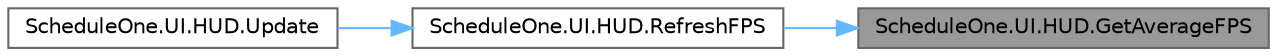 digraph "ScheduleOne.UI.HUD.GetAverageFPS"
{
 // LATEX_PDF_SIZE
  bgcolor="transparent";
  edge [fontname=Helvetica,fontsize=10,labelfontname=Helvetica,labelfontsize=10];
  node [fontname=Helvetica,fontsize=10,shape=box,height=0.2,width=0.4];
  rankdir="RL";
  Node1 [id="Node000001",label="ScheduleOne.UI.HUD.GetAverageFPS",height=0.2,width=0.4,color="gray40", fillcolor="grey60", style="filled", fontcolor="black",tooltip=" "];
  Node1 -> Node2 [id="edge1_Node000001_Node000002",dir="back",color="steelblue1",style="solid",tooltip=" "];
  Node2 [id="Node000002",label="ScheduleOne.UI.HUD.RefreshFPS",height=0.2,width=0.4,color="grey40", fillcolor="white", style="filled",URL="$class_schedule_one_1_1_u_i_1_1_h_u_d.html#a654757cb6f0557a5ac89ba13268f0959",tooltip=" "];
  Node2 -> Node3 [id="edge2_Node000002_Node000003",dir="back",color="steelblue1",style="solid",tooltip=" "];
  Node3 [id="Node000003",label="ScheduleOne.UI.HUD.Update",height=0.2,width=0.4,color="grey40", fillcolor="white", style="filled",URL="$class_schedule_one_1_1_u_i_1_1_h_u_d.html#aa6be879eff4eb3adab300d8432a742a9",tooltip=" "];
}
